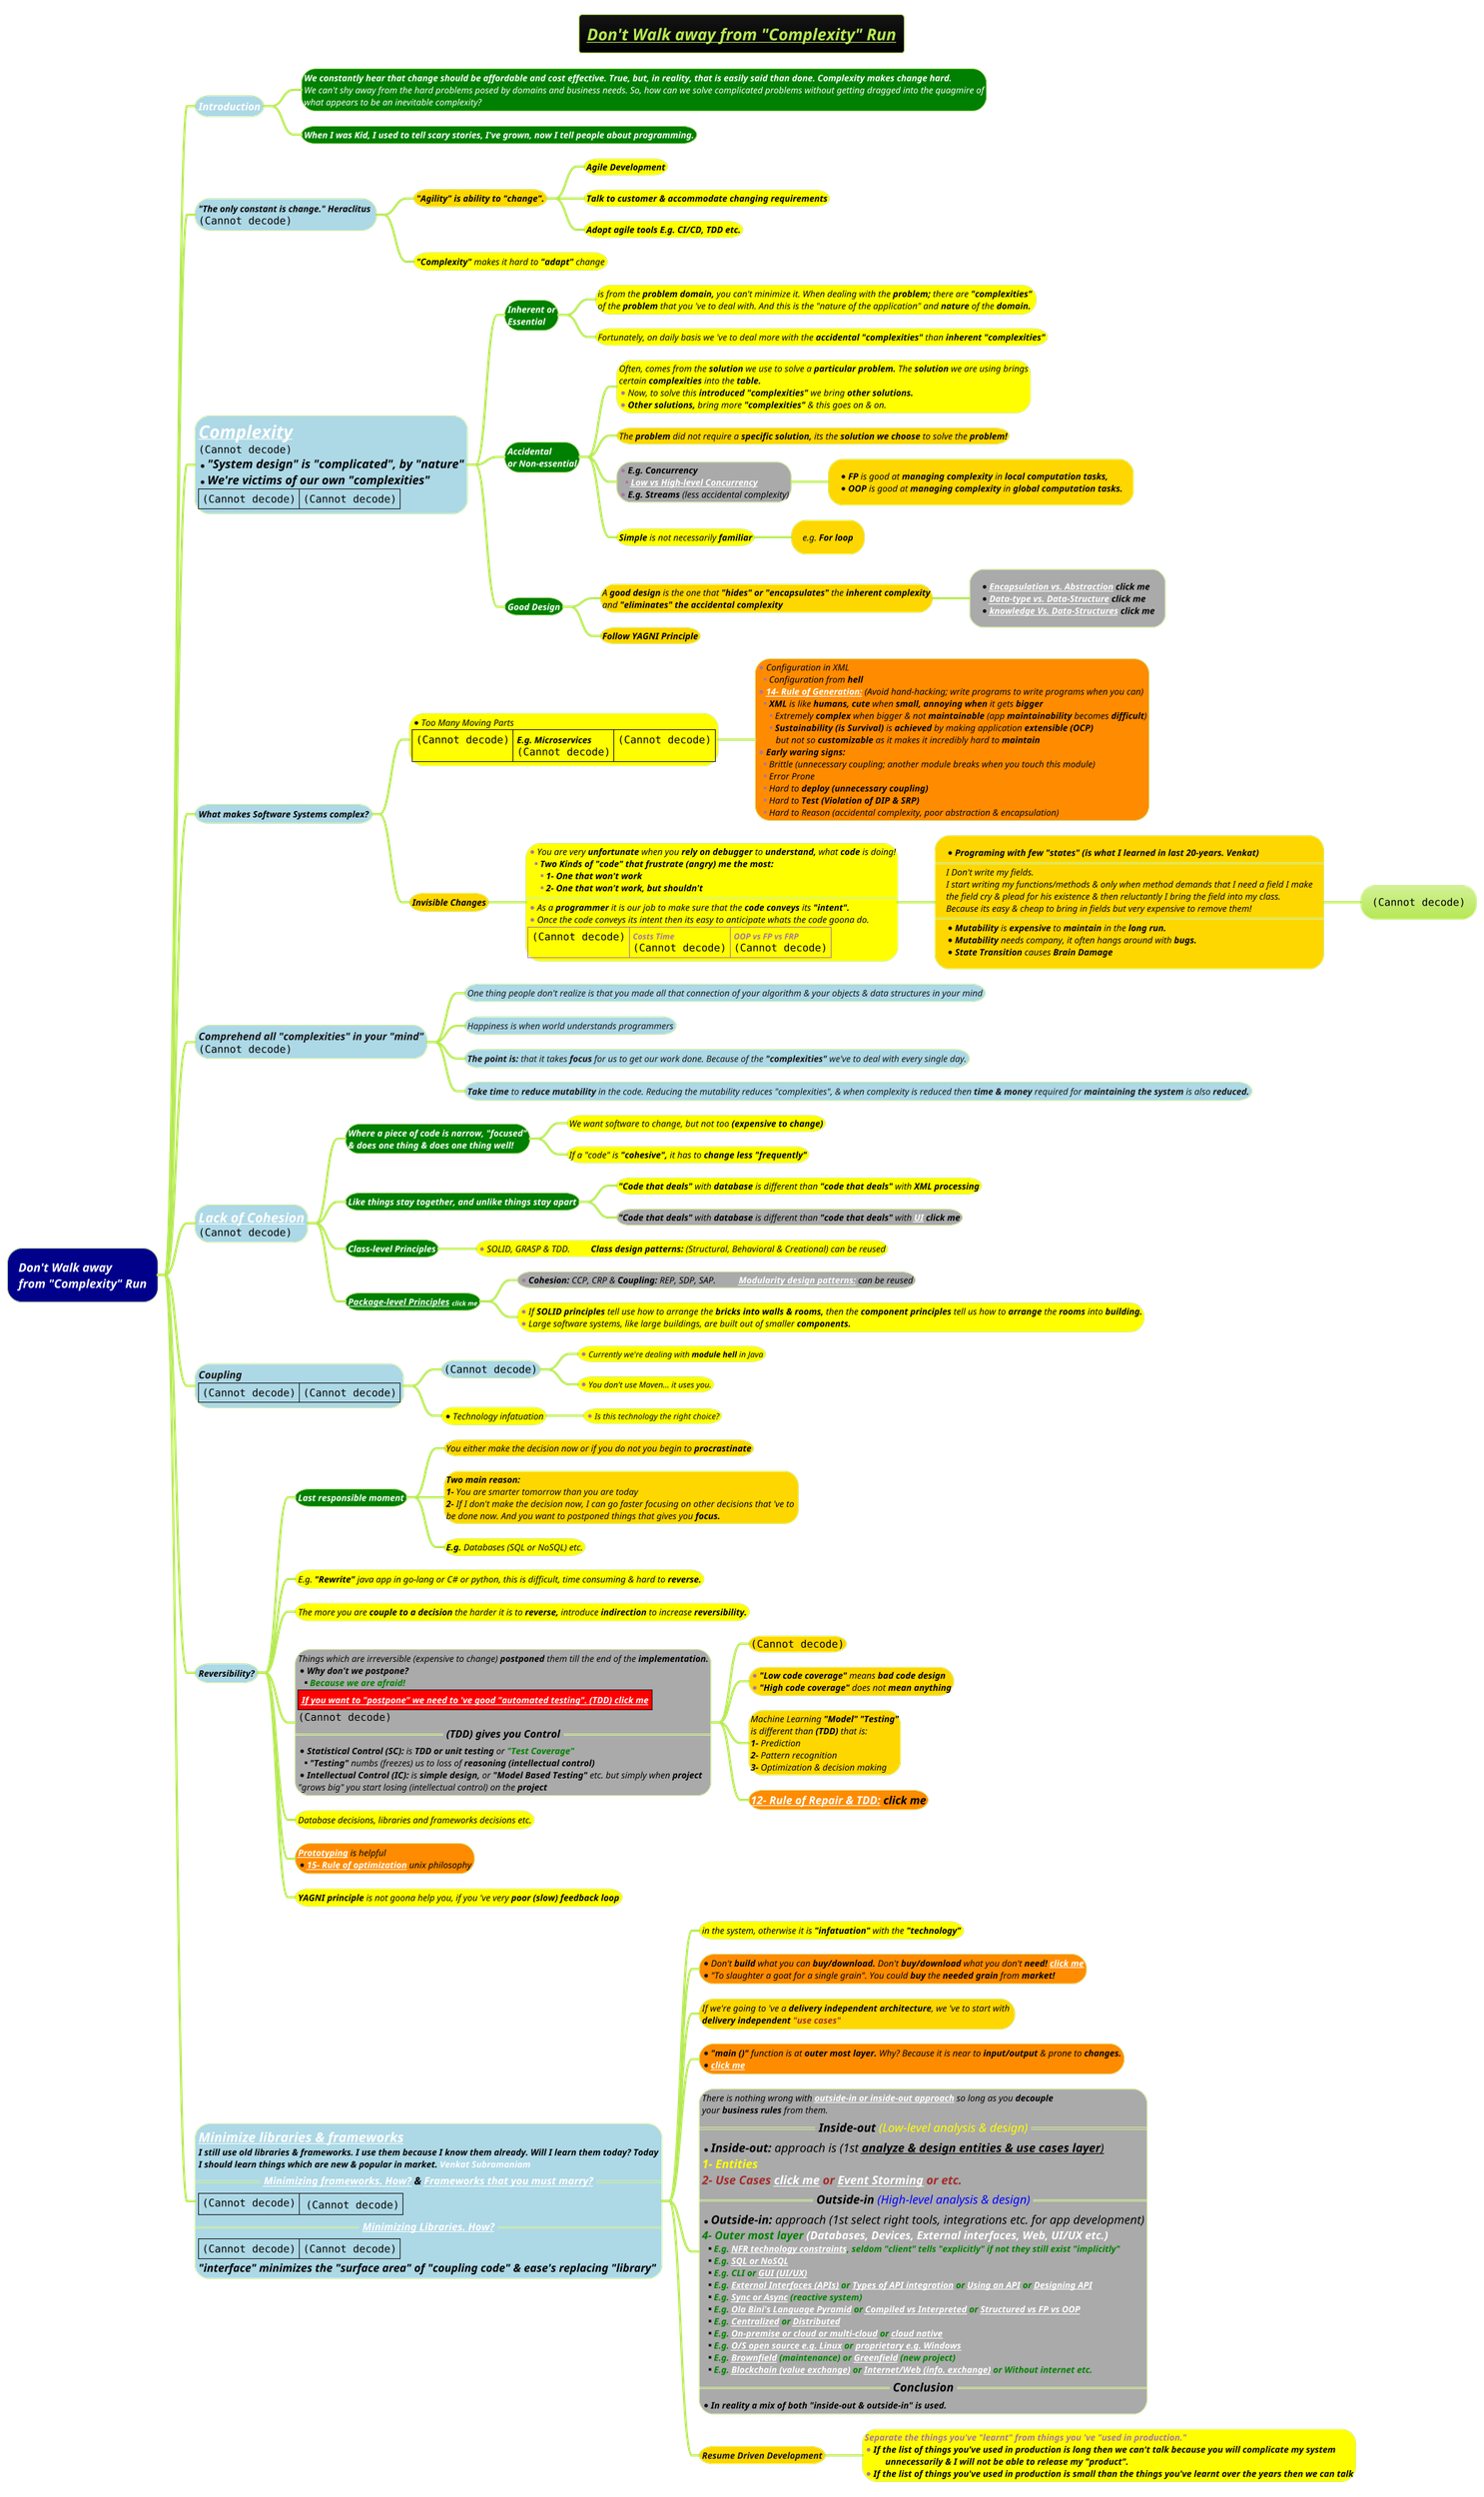 @startmindmap
title =<i><b><u><size:18>Don't Walk away from "Complexity" Run
!theme hacker

*[#darkblue] <i><color #white>Don't Walk away \n<i><color #white>from "Complexity" Run
**[#lightblue] <color:white><i>Introduction
***[#green]:<b><i><color #white><size:12>We constantly hear that change should be affordable and cost effective. True, but, in reality, that is easily said than done. Complexity makes change hard.
<i><color #white><size:12>We can't shy away from the hard problems posed by domains and business needs. So, how can we solve complicated problems without getting dragged into the quagmire of
<i><color #white><size:12>what appears to be an inevitable complexity? ;
***[#green] <b><i><color #white><size:12>When I was Kid, I used to tell scary stories, I've grown, now I tell people about programming.
**[#lightblue] <b><i><color #black><size:12>"The only constant is change." Heraclitus \n<img:images/img_449.png{scale=.55}>
***[#gold] <b><i><color #black><size:12>"Agility" is ability to "change".
****[#yellow] <b><i><color #black><size:12>Agile Development
****[#yellow] <b><i><color #black><size:12>Talk to customer & accommodate changing requirements
****[#yellow] <b><i><color #black><size:12>Adopt agile tools E.g. CI/CD, TDD etc.
***[#yellow] <i><color #black><size:12>**"Complexity"** makes it hard to **"adapt"** change
**[#lightblue]:<i><color #black><size:24>[[docs/3-programming-languages/Venkat-Subramaniam/images/complexity-knowledge-and-Modularity.jpg Complexity]]
<img:images/img_32.png>
*<i><color #black><size:16>"System design" is "complicated", by "nature"
*<i><color #black><size:16>We're victims of our own "complexities"
|<img:images/img_450.png{scale=.5}>|<img:images/img_451.png{scale=.35}>|;
***[#green] <i><color #white><size:12><b>Inherent or\n<i><color #white><size:12><b>Essential
****[#yellow] <i><color #black><size:12>is from the **problem domain,** you can't minimize it. When dealing with the **problem;** there are **"complexities"** \n<i><color #black><size:12>of the **problem** that you 've to deal with. And this is the "nature of the application" and **nature** of the <b>domain.
****[#yellow] <i><color #black><size:12>Fortunately, on daily basis we 've to deal more with the <b>accidental "complexities"</b> than <b>inherent "complexities"
***[#green] <i><color #white><size:12><b>Accidental \n<i><color #white><size:12><b>or Non-essential
****[#yellow]:<i><color #black><size:12>Often, comes from the **solution** we use to solve a **particular problem.** The **solution** we are using brings
<i><color #black><size:12>certain **complexities** into the <b>table.
*<i><color #black><size:12>Now, to solve this **introduced "complexities"** we bring <b>other solutions.
*<i><color #black><size:12>**Other solutions,** bring more **"complexities"** & this goes on & on.;
****[#gold] <i><color #black><size:12>The **problem** did not require a **specific solution,** its the **solution we choose** to solve the <b>problem!
****[#a] *<i><color #black><size:12><b>E.g. Concurrency \n**<i><color #black><size:12><b>[[docs/3-programming-languages/Venkat-Subramaniam/Imperative-vs-Functional-Which-one-to-Choose.puml Low vs High-level Concurrency]] \n*<i><color #black><size:12><b>E.g. Streams </b>(less accidental complexity)
*****[#gold] *<i><color #black><size:12>**FP** is good at **managing complexity** in **local computation tasks,** \n*<i><color #black><size:12>**OOP** is good at **managing complexity** in <b>global computation tasks.
****[#yellow] <i><color #black><size:12>**Simple** is not necessarily <b>familiar
*****[#gold] <i><color #black><size:12>e.g. <b>For loop
***[#green] <i><color #white><size:12><b>Good Design
****[#gold] <i><color #black><size:12>A **good design** is the one that **"hides" or "encapsulates"** the <b>inherent complexity\n<i><color #black><size:12>and <b>"eliminates" the <b>accidental complexity
*****[#a]:*<b><i><color #black><size:12>[[docs/3-programming-languages/Venkat-Subramaniam/images/img_346.png Encapsulation vs. Abstraction]] click me
*<b><i><color #black><size:12>[[docs/3-programming-languages/Venkat-Subramaniam/images/img_346.png Data-type vs. Data-Structure]] click me
*<b><i><color #black><size:12>[[docs/3-programming-languages/Venkat-Subramaniam/images/knowledge-and-data-structure.drawio.png knowledge Vs. Data-Structures]] click me;
****[#gold] <i><color #black><size:12><b>Follow YAGNI Principle
**[#lightblue] <i><color #black><size:12>What makes Software Systems complex?
***[#yellow]:*<i><color #black><size:12>Too Many Moving Parts
|<img:images/img_452.png{scale=.4}>||<b><i><color #black><size:12>E.g. Microservices\n<img:images/img_453.png{scale=.4}>|<img:images/img_454.png{scale=.36}>|;
****[#darkorange]:*<i><color #black><size:12>Configuration in XML
**<i><color #black><size:12>Configuration from <b>hell
*<i><color #black><size:12>**[[ docs/3-programming-languages/Venkat-Subramaniam/Unix-Philosophy.puml 14- Rule of Generation:]]** (Avoid hand-hacking; write programs to write programs when you can)
**<i><color #black><size:12>**XML** is like **humans,** **cute** when **small,** **annoying when** it gets <b>bigger
***<i><color #black><size:12>Extremely **complex** when bigger & not **maintainable** (app **maintainability** becomes **difficult**)
***<i><color #black><size:12>**Sustainability (is Survival)** is **achieved** by making application **extensible (OCP)**
<i><color #black><size:12>\tbut not so **customizable** as it makes it incredibly hard to <b>maintain
*<i><color #black><size:12><b>Early waring signs:
**<i><color #black><size:12>Brittle (unnecessary coupling; another module breaks when you touch this module)
**<i><color #black><size:12>Error Prone
**<i><color #black><size:12>Hard to <b>deploy (unnecessary coupling)
**<i><color #black><size:12>Hard to <b>Test (Violation of DIP & SRP)
**<i><color #black><size:12>Hard to Reason (accidental complexity, poor abstraction & encapsulation);
***[#gold] <b><i><color #black><size:12>Invisible Changes
****[#yellow]:*<i><color #black><size:12>You are very **unfortunate** when you **rely on debugger** to **understand,** what **code** is doing!
**<i><color #black><size:12><b>Two Kinds of "code" that frustrate (angry) me the most:
***<i><color #black><size:12><b>1- One that won't work
***<i><color #black><size:12><b>2- One that won't work, but shouldn't
====
*<i><color #black><size:12>As a **programmer** it is our job to make sure that the **code conveys** its <b>"intent".
*<i><color #black><size:12>Once the code conveys its intent then its easy to anticipate whats the code goona do.
|<img:images/img_455.png{scale=.5}>|<b><i>Costs Time\n<img:images/img_456.png{scale=.235}>|<b><i>OOP vs FP vs FRP\n<img:images/img_457.png{scale=.24}>|;
*****[#gold]:*<i><color #black><size:12><b>Programing with few "states" (is what I learned in last 20-years. Venkat)
====
<i><color #black><size:12>I Don't write my fields.
<i><color #black><size:12>I start writing my functions/methods & only when method demands that I need a field I make
<i><color #black><size:12>the field cry & plead for his existence & then reluctantly I bring the field into my class.
<i><color #black><size:12>Because its easy & cheap to bring in fields but very expensive to remove them!
====
*<i><color #black><size:12>**Mutability** is **expensive** to **maintain** in the <b>long run.
*<i><color #black><size:12>**Mutability** needs company, it often hangs around with <b>bugs.
*<i><color #black><size:12>**State Transition** causes <b>Brain Damage;
****** <img:images/img_458.png{scale=.5}>

**[#lightblue] <i>Comprehend all "complexities" in your "mind"\n<img:images/img_459.png{scale=.7}>
***[#lightblue] <i>One thing people don't realize is that you made all that connection of your algorithm & your objects & data structures in your mind
***[#lightblue] <i>Happiness is when world understands programmers
***[#lightblue] <i>**The point is:** that it takes **focus** for us to get our work done. Because of the **"complexities"** we've to deal with every single day.
***[#lightblue] <i>**Take time** to **reduce mutability** in the code. Reducing the mutability reduces "complexities", & when complexity is reduced then **time & money** required for **maintaining the system** is also <b>reduced.

**[#lightblue] <i><color #black><size:18>[[docs/3-programming-languages/Venkat-Subramaniam/images/img_76.png Lack of Cohesion]]\n<img:images/img_460.png{scale=.6}>
***[#green] <i><color #white><size:12><b>Where a piece of code is narrow, "focused"\n<i><color #white><size:12><b>& does one thing & does one thing well!
****[#yellow] <i><color #black><size:12>We want software to change, but not too <b>(expensive to change)
****[#yellow] <i><color #black><size:12>If a "code" is **"cohesive",** it has to <b>change less "frequently"
***[#green] <i><color #white><size:12><b>Like things stay together, and unlike things stay apart
****[#yellow] <i><color #black><size:12>**"Code that deals"** with **database** is different than **"code that deals"** with <b>XML processing
****[#a] <i><color #black><size:12>**"Code that deals"** with **database** is different than **"code that deals"** with <b>[[docs/1-Requirement-Engineering/MVP-PoC-and-case-study/UI-UX.puml UI]] click me
***[#green] <i><color #white><size:12><b>Class-level Principles
****[#yellow] *<i><color #black><size:12>SOLID, GRASP & TDD. **\tClass design patterns:** (Structural, Behavioral & Creational) can be reused
***[#green] <i><color #white><size:12><b>[[docs/3-programming-languages/class-and-package-level-SOLID-Principles.puml Package-level Principles]] <size:9>click me
****[#a] *<i><color #black><size:12>**Cohesion:** CCP, CRP & **Coupling:** REP, SDP, SAP.  **\t[[docs/3-programming-languages/Venkat-Subramaniam/images/img_160.png Modularity design patterns:]]** can be reused
****[#yellow]:*<i><color #black><size:12>If **SOLID principles** tell use how to arrange the **bricks into walls & rooms,** then the **component principles** tell us how to **arrange** the **rooms** into <b>building.
*<i><color #black><size:12>Large software systems, like large buildings, are built out of smaller <b>components.;

**[#lightblue] <i>Coupling\n|<img:images/img_461.png{scale=.5}>|<img:images/img_463.png{scale=.64}>|
***[#lightblue] <img:images/img_462.png{scale=1}>
****[#yellow] *<i><color #black>Currently we're dealing with **module hell** in Java
****[#yellow] *<i><color #black>You don't use Maven... it uses you.
***[#yellow] *<i><color #black>Technology infatuation
****[#yellow] *<i><color #black>Is this technology the right choice?
**[#lightblue] <i><color #black><size:12>Reversibility?
***[#green] <b><i><color #white><size:12>Last responsible moment
****[#gold] <i><color #black><size:12>You either make the decision now or if you do not you begin to <b>procrastinate
****[#gold] <i><color #black><size:12><b>Two main reason: \n<i><color #black><size:12>**1-** You are smarter tomorrow than you are today\n<i><color #black><size:12>**2-** If I don't make the decision now, I can go faster focusing on other decisions that 've to \n<i><color #black><size:12>be done now. And you want to postponed things that gives you <b>focus.
****[#yellow] <i><color #black><size:12><b>E.g.</b> Databases (SQL or NoSQL) etc.
***[#yellow] <i><color #black><size:12>E.g. **"Rewrite"** java app in go-lang or C# or python, this is difficult, time consuming & hard to <b>reverse.
***[#yellow] <i><color #black><size:12>The more you are **couple to a decision** the harder it is to **reverse,** introduce **indirection** to increase <b>reversibility.
***[#a]:<i><color #black><size:12>Things which are irreversible (expensive to change) **postponed** them till the end of the <b>implementation.
*<b><i><color #black><size:12>Why don't we postpone?
**<b><i><color #green><size:12>Because we are afraid!
|<#red><b><i><color #white><size:12>[[docs/books/1-books-backlog/software-testing/automated-testing.puml If you want to "postpone" we need to 've good "automated testing". (TDD) click me]]|
<img:images/img_43.png{scale=.86}>
==<i><color #black><size:14><b>(TDD) gives you Control==
*<i><color #black><size:12><b>Statistical Control (SC):</b> is **TDD or unit testing** or <b><color:green>"Test Coverage"
**<i><color #black><size:12><b>"Testing"</b> numbs (freezes) us to loss of <b>reasoning (intellectual control)
*<i><color #black><size:12><b>Intellectual Control (IC):</b> is **simple design,** or <b>"Model Based Testing"</b> etc. but simply when <b>project
<i><color #black><size:12>"grows big" you start losing (intellectual control) on the <b>project;
****[#gold] <i><color #black><size:12><img:images/img_35.png{scale=0.7}>
****[#gold] *<i><color #black><size:12>**"Low code coverage"** means **bad code design** \n*<i><color #black><size:12>**"High code coverage"** does not <b>mean anything
****[#gold] <i><color #black><size:12>Machine Learning <b>"Model" "Testing"\n<i><color #black><size:12>is different than <b>(TDD)</b> that is:\n<i><color #black><size:12>**1-** Prediction\n<i><color #black><size:12>**2-** Pattern recognition\n<i><color #black><size:12>**3-** Optimization & decision making
****[#darkorange] <i><color #black><size:15><b>[[docs/3-programming-languages/Venkat-Subramaniam/Unix-Philosophy.puml 12- Rule of Repair & TDD:]] click me
***[#yellow] <i><color #black><size:12>Database decisions, libraries and frameworks decisions etc.
***[#darkorange] <i><color #black><size:12>**[[docs/1-Requirement-Engineering/MVP-PoC-and-case-study/Prototyping.puml Prototyping]]** is helpful\n*<i><color #black><size:12>**[[docs/3-programming-languages/Venkat-Subramaniam/Unix-Philosophy.puml 15- Rule of optimization]]** unix philosophy
***[#yellow] <i><color #black><size:12>**YAGNI principle** is not goona help you, if you 've very <b>poor (slow) feedback loop

**[#lightblue]:<i><color #black><size:18>[[docs/3-programming-languages/Library-vs-Framework.puml Minimize libraries & frameworks]]
<i><color #black><size:12>I still use old libraries & frameworks. I use them because I know them already. Will I learn them today? Today
<i><color #black><size:12>I should learn things which are new & popular in market. <color #white>Venkat Subramaniam
==<i><color #black><size:14>[[docs/3-programming-languages/Venkat-Subramaniam/images/img_266.png Minimizing frameworks. How?]] & [[docs/3-programming-languages/Venkat-Subramaniam/images/img_357.png Frameworks that you must marry?]]==
|<img:images/img_31.png{scale=0.84}>| <img:images/img_34.png>|
==<i><color #black><size:14>[[docs/3-programming-languages/Venkat-Subramaniam/images/img_267.png Minimizing Libraries. How?]]==
|<img:images/img_56.jpg{scale=.65}>|<img:images/img_464.png{scale=.52}>|
<i><color #black><size:15>"interface" minimizes the "surface area" of "coupling code" & ease's replacing "library";
***[#yellow] <i><color #black><size:12>in the system, otherwise it is **"infatuation"** with the <b>"technology"
***[#darkorange] *<i><color #black><size:12>Don't **build** what you can **buy/download.** Don't **buy/download** what you don't <b>need! [[docs/3-programming-languages/Venkat-Subramaniam/images/img_428.png click me]]\n*<i><color #black><size:12>"To slaughter a goat for a single grain". You could **buy** the **needed grain** from <b>market!
***[#gold] <i><color #black><size:12>If we're going to 've a **delivery independent architecture**, we 've to start with \n<i><color #black><size:12><b>delivery independent <color:#brown>"use cases"
***[#darkorange] *<i><color #black><size:12>**"main ()"** function is at **outer most layer.** Why? Because it is near to **input/output** & prone to <b>changes. \n*<i><color #black><b><size:12>[[docs/3-programming-languages/Venkat-Subramaniam/images/img_424.png click me]]
***[#a]:<i><color #black><size:12>There is nothing wrong with **[[docs/3-programming-languages/Venkat-Subramaniam/images/img_56.png outside-in or inside-out approach]]** so long as you **decouple**
<i><color #black><size:12>your **business rules** from them.
==<i><color #black><size:16>**Inside-out** <color:yellow>(Low-level analysis & design)==
*<i><color #black><size:16>**Inside-out:** approach is (1st <u>**analyze & design entities & use cases layer**)
<i><color #yellow><b><size:16>1- Entities
<i><color #brown><b><size:16>2- Use Cases [[docs/2-uml/requirements-and-design-with-plantuml/1-use-cases-or-features/use-case-2-0-overview.puml click me]] or [[docs/1-Requirement-Engineering/VU-course/Event-Storming-technique.adoc Event Storming]] or etc.
==<i><color #black><size:16>**Outside-in** <color:blue>(High-level analysis & design)==
*<i><color #black><size:16>**Outside-in:** approach (1st select right tools, integrations etc. for app development)
<i><color #green><b><size:15>4- Outer most layer <color #white>(Databases, Devices, External interfaces, Web, UI/UX etc.)
**<i><color #green><b><size:12>E.g. [[docs/books/1-books-backlog/DBMS/Designing-Data-Intensive-Applications.puml NFR technology constraints]], seldom "client" tells "explicitly" if not they still exist "implicitly"
**<i><color #green><b><size:12>E.g. [[docs/books/1-books-backlog/DBMS/Designing-Data-Intensive-Applications.puml SQL or NoSQL]]
**<i><color #green><b><size:12>E.g. CLI or [[docs/1-Requirement-Engineering/MVP-PoC-and-case-study/UI-UX.puml GUI (UI/UX)]]
**<i><color #green><b><size:12>E.g. [[docs/3-programming-languages/Venkat-Subramaniam/images/external-interfaces-or-APIs.png External Interfaces (APIs)]] or [[docs/1-Requirement-Engineering/APIs-design/types-of-APIs-Integration.puml Types of API integration]] or [[docs/1-Requirement-Engineering/APIs-design/Using-an-API.puml Using an API]] or [[docs/1-Requirement-Engineering/APIs-design/Designing-API.puml Designing API]]
**<i><color #green><b><size:12>E.g. [[docs/3-programming-languages/Venkat-Subramaniam/Designing-Reactive-Systems.puml Sync or Async]] (reactive system)
**<i><color #green><b><size:12>E.g. [[docs/3-programming-languages/Ola-Bini's-Language-Pyramid.puml Ola Bini's Language Pyramid]] or [[a Compiled vs Interpreted]] or [[a Structured vs FP vs OOP]]
**<i><color #green><b><size:12>E.g. [[docs/1-Requirement-Engineering/levels-of-distributed-system/Centralized-System.puml Centralized]] or [[docs/AI-ML-DL-Data-Science-and-BigData/data-science/designing-data-intensive-applications/Distributed-Systems.puml Distributed]]
**<i><color #green><b><size:12>E.g. [[docs/AI-ML-DL-Data-Science-and-BigData/data-science/data-engineering/Cloud-vs-On-Premise.puml On-premise or cloud or multi-cloud]] or [[docs/cloud-computing/Cloud-Native.puml cloud native]]
**<i><color #green><b><size:12>E.g. [[docs/books/1-books-backlog/operating-system/Linux-operating-system.puml O/S open source e.g. Linux]] or [[a proprietary e.g. Windows]]
**<i><color #green><b><size:12>E.g. [[a Brownfield]] (maintenance) or [[a Greenfield]] (new project)
**<i><color #green><b><size:12>E.g. [[docs/blockchain/Blockchain-System-Design.puml Blockchain (value exchange)]] or [[docs/blockchain/Blockchain-System-Design.puml Internet/Web (info. exchange)]] or Without internet etc.
==<i><color #black><size:16><b>Conclusion==
*<i><color #black><b><size:12>In reality a mix of both "inside-out & outside-in" is used.;
***[#gold] <b><i>Resume Driven Development
****[#yellow]:<i><b><size:12>Separate the things you've "learnt" from things you 've "used in production."
*<i><color #black><b><size:12>If the list of things you've used in production is long then we can't talk because you will complicate my system
<i><color #black><b><size:12>\t unnecessarily & I will not be able to release my "product".
*<i><color #black><b><size:12>If the list of things you've used in production is small than the things you've learnt over the years then we can talk;

@endmindmap
